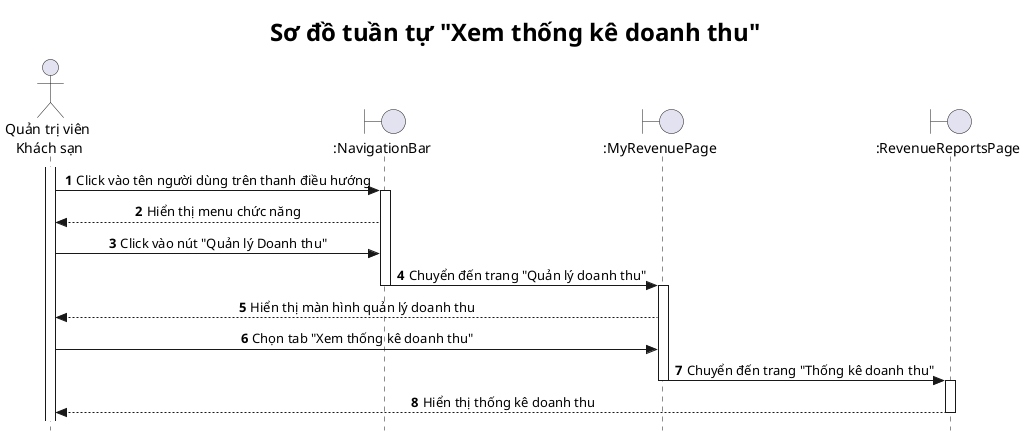 @startuml

title <size: 24> Sơ đồ tuần tự "Xem thống kê doanh thu" </size>

skinparam style strictuml
skinparam SequenceMessageAlignment center

autonumber

actor "Quản trị viên\n Khách sạn" as A
boundary ":NavigationBar" as NB  
boundary ":MyRevenuePage" as MRP 
boundary ":RevenueReportsPage" as RRP

activate A
A -> NB: Click vào tên người dùng trên thanh điều hướng
activate NB
NB --> A: Hiển thị menu chức năng
A -> NB: Click vào nút "Quản lý Doanh thu"
NB -> MRP: Chuyển đến trang "Quản lý doanh thu"
deactivate NB
activate MRP
MRP --> A: Hiển thị màn hình quản lý doanh thu
A -> MRP: Chọn tab "Xem thống kê doanh thu"
MRP -> RRP: Chuyển đến trang "Thống kê doanh thu"
deactivate MRP
activate RRP
RRP --> A: Hiển thị thống kê doanh thu
deactivate RRP

@enduml